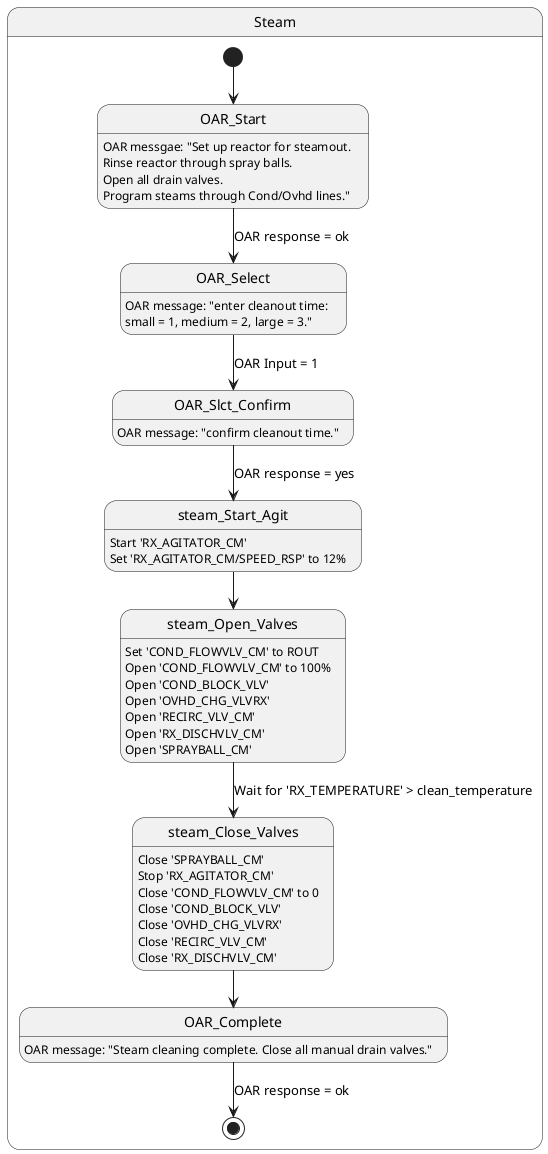 @startuml
state Steam {

[*] --> OAR_Start
OAR_Start: OAR messgae: "Set up reactor for steamout. \n\
Rinse reactor through spray balls. \n\
Open all drain valves. \n\
Program steams through Cond/Ovhd lines."

OAR_Start --> OAR_Select: OAR response = ok
OAR_Select: OAR message: "enter cleanout time: \n\
small = 1, medium = 2, large = 3."

OAR_Select --> OAR_Slct_Confirm: OAR Input = 1
OAR_Slct_Confirm: OAR message: "confirm cleanout time."

OAR_Slct_Confirm --> steam_Start_Agit: OAR response = yes
steam_Start_Agit: Start 'RX_AGITATOR_CM'
steam_Start_Agit: Set 'RX_AGITATOR_CM/SPEED_RSP' to 12%

steam_Start_Agit --> steam_Open_Valves
steam_Open_Valves: Set 'COND_FLOWVLV_CM' to ROUT
steam_Open_Valves: Open 'COND_FLOWVLV_CM' to 100%
steam_Open_Valves: Open 'COND_BLOCK_VLV'
steam_Open_Valves: Open 'OVHD_CHG_VLVRX'
steam_Open_Valves: Open 'RECIRC_VLV_CM'
steam_Open_Valves: Open 'RX_DISCHVLV_CM'
steam_Open_Valves: Open 'SPRAYBALL_CM'

steam_Open_Valves --> steam_Close_Valves: Wait for 'RX_TEMPERATURE' > clean_temperature
steam_Close_Valves: Close 'SPRAYBALL_CM'
steam_Close_Valves: Stop 'RX_AGITATOR_CM'
steam_Close_Valves: Close 'COND_FLOWVLV_CM' to 0
steam_Close_Valves: Close 'COND_BLOCK_VLV'
steam_Close_Valves: Close 'OVHD_CHG_VLVRX'
steam_Close_Valves: Close 'RECIRC_VLV_CM'
steam_Close_Valves: Close 'RX_DISCHVLV_CM'

steam_Close_Valves --> OAR_Complete
OAR_Complete: OAR message: "Steam cleaning complete. Close all manual drain valves."

OAR_Complete --> [*]: OAR response = ok

}
@enduml